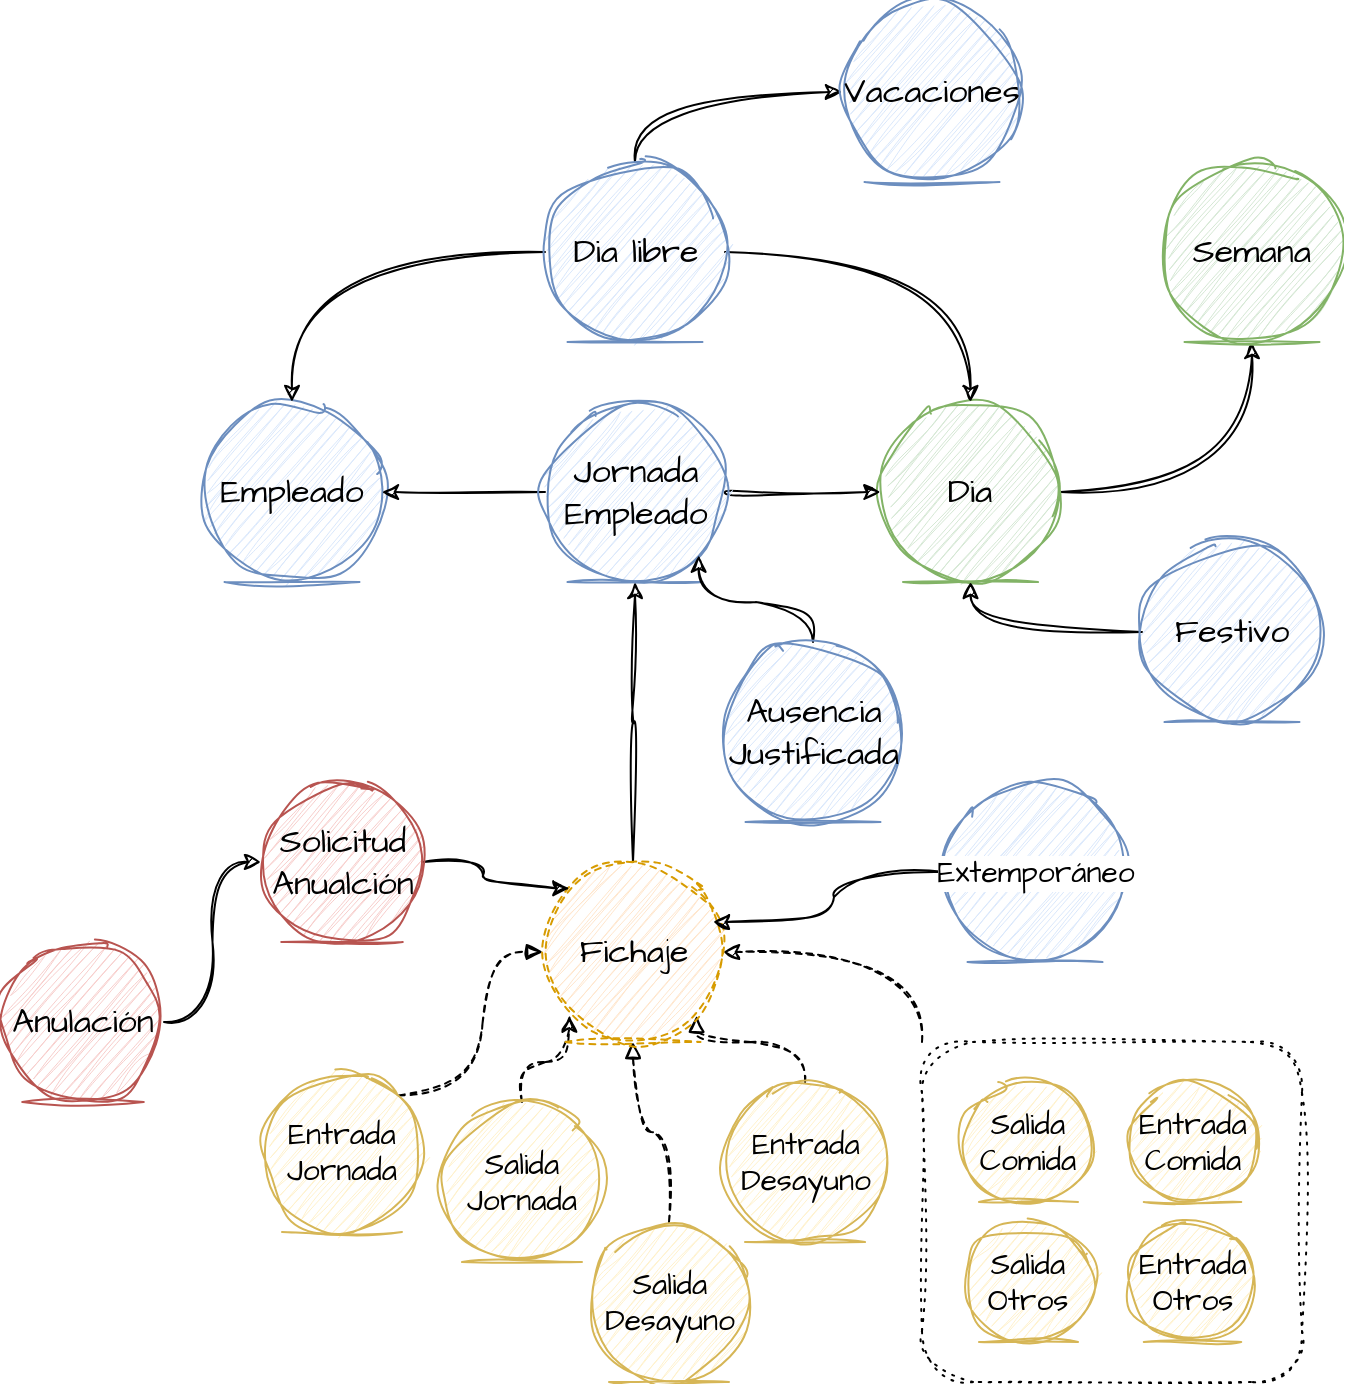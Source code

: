 <mxfile version="21.6.8" type="device" pages="3">
  <diagram name="Página-1" id="42HeADnUIl8FtZrvWOiq">
    <mxGraphModel dx="1109" dy="750" grid="1" gridSize="10" guides="1" tooltips="1" connect="1" arrows="1" fold="1" page="1" pageScale="1" pageWidth="827" pageHeight="1169" math="0" shadow="0">
      <root>
        <mxCell id="0" />
        <mxCell id="1" parent="0" />
        <mxCell id="sVE60yhzcHbqc0wqwfBx-31" style="edgeStyle=orthogonalEdgeStyle;sketch=1;hachureGap=4;jiggle=2;curveFitting=1;orthogonalLoop=1;jettySize=auto;html=1;exitX=0;exitY=0;exitDx=0;exitDy=0;entryX=1;entryY=0.5;entryDx=0;entryDy=0;fontFamily=Architects Daughter;fontSource=https%3A%2F%2Ffonts.googleapis.com%2Fcss%3Ffamily%3DArchitects%2BDaughter;fontSize=16;curved=1;dashed=1;" parent="1" source="sVE60yhzcHbqc0wqwfBx-29" target="sVE60yhzcHbqc0wqwfBx-9" edge="1">
          <mxGeometry relative="1" as="geometry" />
        </mxCell>
        <mxCell id="sVE60yhzcHbqc0wqwfBx-29" value="" style="rounded=1;whiteSpace=wrap;html=1;sketch=1;hachureGap=4;jiggle=2;curveFitting=1;fontFamily=Architects Daughter;fontSource=https%3A%2F%2Ffonts.googleapis.com%2Fcss%3Ffamily%3DArchitects%2BDaughter;fontSize=20;dashed=1;dashPattern=1 4;fillColor=none;" parent="1" vertex="1">
          <mxGeometry x="580" y="530" width="190" height="170" as="geometry" />
        </mxCell>
        <mxCell id="A0rBNLv2OfNDWP9ZxvDe-2" style="edgeStyle=orthogonalEdgeStyle;sketch=1;hachureGap=4;jiggle=2;curveFitting=1;orthogonalLoop=1;jettySize=auto;html=1;exitX=1;exitY=0.5;exitDx=0;exitDy=0;entryX=0.5;entryY=1;entryDx=0;entryDy=0;fontFamily=Architects Daughter;fontSource=https%3A%2F%2Ffonts.googleapis.com%2Fcss%3Ffamily%3DArchitects%2BDaughter;fontSize=16;curved=1;" parent="1" source="sVE60yhzcHbqc0wqwfBx-1" target="A0rBNLv2OfNDWP9ZxvDe-1" edge="1">
          <mxGeometry relative="1" as="geometry" />
        </mxCell>
        <mxCell id="sVE60yhzcHbqc0wqwfBx-1" value="Dia" style="ellipse;shape=umlEntity;whiteSpace=wrap;html=1;sketch=1;hachureGap=4;jiggle=2;curveFitting=1;fontFamily=Architects Daughter;fontSource=https%3A%2F%2Ffonts.googleapis.com%2Fcss%3Ffamily%3DArchitects%2BDaughter;fontSize=17;fillColor=#d5e8d4;strokeColor=#82b366;" parent="1" vertex="1">
          <mxGeometry x="559.25" y="210" width="90" height="90" as="geometry" />
        </mxCell>
        <mxCell id="sVE60yhzcHbqc0wqwfBx-13" style="edgeStyle=orthogonalEdgeStyle;sketch=1;hachureGap=4;jiggle=2;curveFitting=1;orthogonalLoop=1;jettySize=auto;html=1;exitX=1;exitY=0;exitDx=0;exitDy=0;entryX=0;entryY=0.5;entryDx=0;entryDy=0;fontFamily=Architects Daughter;fontSource=https%3A%2F%2Ffonts.googleapis.com%2Fcss%3Ffamily%3DArchitects%2BDaughter;fontSize=16;endArrow=block;endFill=0;dashed=1;curved=1;" parent="1" source="sVE60yhzcHbqc0wqwfBx-3" target="sVE60yhzcHbqc0wqwfBx-9" edge="1">
          <mxGeometry relative="1" as="geometry" />
        </mxCell>
        <mxCell id="sVE60yhzcHbqc0wqwfBx-3" value="Entrada&lt;br&gt;Jornada" style="ellipse;shape=umlEntity;whiteSpace=wrap;html=1;sketch=1;hachureGap=4;jiggle=2;curveFitting=1;fontFamily=Architects Daughter;fontSource=https%3A%2F%2Ffonts.googleapis.com%2Fcss%3Ffamily%3DArchitects%2BDaughter;fontSize=15;fillColor=#fff2cc;strokeColor=#d6b656;" parent="1" vertex="1">
          <mxGeometry x="250" y="545" width="80" height="80" as="geometry" />
        </mxCell>
        <mxCell id="uViFF1jE_D42I7rX4Cla-7" style="edgeStyle=orthogonalEdgeStyle;sketch=1;hachureGap=4;jiggle=2;curveFitting=1;orthogonalLoop=1;jettySize=auto;html=1;exitX=0.5;exitY=0;exitDx=0;exitDy=0;entryX=0;entryY=1;entryDx=0;entryDy=0;fontFamily=Architects Daughter;fontSource=https%3A%2F%2Ffonts.googleapis.com%2Fcss%3Ffamily%3DArchitects%2BDaughter;fontSize=16;curved=1;dashed=1;" parent="1" source="sVE60yhzcHbqc0wqwfBx-4" target="sVE60yhzcHbqc0wqwfBx-9" edge="1">
          <mxGeometry relative="1" as="geometry" />
        </mxCell>
        <mxCell id="sVE60yhzcHbqc0wqwfBx-4" value="Salida&lt;br&gt;Jornada" style="ellipse;shape=umlEntity;whiteSpace=wrap;html=1;sketch=1;hachureGap=4;jiggle=2;curveFitting=1;fontFamily=Architects Daughter;fontSource=https%3A%2F%2Ffonts.googleapis.com%2Fcss%3Ffamily%3DArchitects%2BDaughter;fontSize=15;fillColor=#fff2cc;strokeColor=#d6b656;" parent="1" vertex="1">
          <mxGeometry x="340" y="560" width="80" height="80" as="geometry" />
        </mxCell>
        <mxCell id="sVE60yhzcHbqc0wqwfBx-15" style="edgeStyle=orthogonalEdgeStyle;sketch=1;hachureGap=4;jiggle=2;curveFitting=1;orthogonalLoop=1;jettySize=auto;html=1;exitX=0.5;exitY=0;exitDx=0;exitDy=0;entryX=0.5;entryY=1;entryDx=0;entryDy=0;fontFamily=Architects Daughter;fontSource=https%3A%2F%2Ffonts.googleapis.com%2Fcss%3Ffamily%3DArchitects%2BDaughter;fontSize=16;curved=1;endArrow=block;endFill=0;dashed=1;" parent="1" source="sVE60yhzcHbqc0wqwfBx-5" target="sVE60yhzcHbqc0wqwfBx-9" edge="1">
          <mxGeometry relative="1" as="geometry" />
        </mxCell>
        <mxCell id="sVE60yhzcHbqc0wqwfBx-5" value="Salida&lt;br style=&quot;font-size: 15px;&quot;&gt;Desayuno" style="ellipse;shape=umlEntity;whiteSpace=wrap;html=1;sketch=1;hachureGap=4;jiggle=2;curveFitting=1;fontFamily=Architects Daughter;fontSource=https%3A%2F%2Ffonts.googleapis.com%2Fcss%3Ffamily%3DArchitects%2BDaughter;fontSize=15;fillColor=#fff2cc;strokeColor=#d6b656;" parent="1" vertex="1">
          <mxGeometry x="413.5" y="620" width="80" height="80" as="geometry" />
        </mxCell>
        <mxCell id="sVE60yhzcHbqc0wqwfBx-16" style="edgeStyle=orthogonalEdgeStyle;sketch=1;hachureGap=4;jiggle=2;curveFitting=1;orthogonalLoop=1;jettySize=auto;html=1;exitX=0.5;exitY=0;exitDx=0;exitDy=0;entryX=1;entryY=1;entryDx=0;entryDy=0;fontFamily=Architects Daughter;fontSource=https%3A%2F%2Ffonts.googleapis.com%2Fcss%3Ffamily%3DArchitects%2BDaughter;fontSize=16;curved=1;endArrow=block;endFill=0;dashed=1;" parent="1" source="sVE60yhzcHbqc0wqwfBx-6" target="sVE60yhzcHbqc0wqwfBx-9" edge="1">
          <mxGeometry relative="1" as="geometry" />
        </mxCell>
        <mxCell id="sVE60yhzcHbqc0wqwfBx-6" value="Entrada&lt;br style=&quot;font-size: 15px;&quot;&gt;Desayuno" style="ellipse;shape=umlEntity;whiteSpace=wrap;html=1;sketch=1;hachureGap=4;jiggle=2;curveFitting=1;fontFamily=Architects Daughter;fontSource=https%3A%2F%2Ffonts.googleapis.com%2Fcss%3Ffamily%3DArchitects%2BDaughter;fontSize=15;fillColor=#fff2cc;strokeColor=#d6b656;" parent="1" vertex="1">
          <mxGeometry x="481.5" y="550" width="80" height="80" as="geometry" />
        </mxCell>
        <mxCell id="sVE60yhzcHbqc0wqwfBx-17" style="edgeStyle=orthogonalEdgeStyle;sketch=1;hachureGap=4;jiggle=2;curveFitting=1;orthogonalLoop=1;jettySize=auto;html=1;exitX=0.5;exitY=0;exitDx=0;exitDy=0;fontFamily=Architects Daughter;fontSource=https%3A%2F%2Ffonts.googleapis.com%2Fcss%3Ffamily%3DArchitects%2BDaughter;fontSize=16;entryX=0.5;entryY=1;entryDx=0;entryDy=0;curved=1;" parent="1" source="sVE60yhzcHbqc0wqwfBx-9" target="-P9y-Exvd48NO7QJmfUi-1" edge="1">
          <mxGeometry relative="1" as="geometry" />
        </mxCell>
        <mxCell id="sVE60yhzcHbqc0wqwfBx-9" value="Fichaje" style="ellipse;shape=umlEntity;whiteSpace=wrap;html=1;sketch=1;hachureGap=4;jiggle=2;curveFitting=1;fontFamily=Architects Daughter;fontSource=https%3A%2F%2Ffonts.googleapis.com%2Fcss%3Ffamily%3DArchitects%2BDaughter;fontSize=17;fillColor=#ffe6cc;strokeColor=#d79b00;dashed=1;" parent="1" vertex="1">
          <mxGeometry x="390.5" y="440" width="90" height="90" as="geometry" />
        </mxCell>
        <mxCell id="sVE60yhzcHbqc0wqwfBx-24" value="Salida&lt;br style=&quot;font-size: 15px;&quot;&gt;Comida" style="ellipse;shape=umlEntity;whiteSpace=wrap;html=1;sketch=1;hachureGap=4;jiggle=2;curveFitting=1;fontFamily=Architects Daughter;fontSource=https%3A%2F%2Ffonts.googleapis.com%2Fcss%3Ffamily%3DArchitects%2BDaughter;fontSize=15;fillColor=#fff2cc;strokeColor=#d6b656;" parent="1" vertex="1">
          <mxGeometry x="600.25" y="550" width="66" height="60" as="geometry" />
        </mxCell>
        <mxCell id="sVE60yhzcHbqc0wqwfBx-25" value="Entrada&lt;br style=&quot;font-size: 15px;&quot;&gt;Comida" style="ellipse;shape=umlEntity;whiteSpace=wrap;html=1;sketch=1;hachureGap=4;jiggle=2;curveFitting=1;fontFamily=Architects Daughter;fontSource=https%3A%2F%2Ffonts.googleapis.com%2Fcss%3Ffamily%3DArchitects%2BDaughter;fontSize=15;fillColor=#fff2cc;strokeColor=#d6b656;" parent="1" vertex="1">
          <mxGeometry x="682.75" y="550" width="65" height="60" as="geometry" />
        </mxCell>
        <mxCell id="sVE60yhzcHbqc0wqwfBx-26" value="Salida&lt;br style=&quot;font-size: 15px;&quot;&gt;Otros" style="ellipse;shape=umlEntity;whiteSpace=wrap;html=1;sketch=1;hachureGap=4;jiggle=2;curveFitting=1;fontFamily=Architects Daughter;fontSource=https%3A%2F%2Ffonts.googleapis.com%2Fcss%3Ffamily%3DArchitects%2BDaughter;fontSize=15;fillColor=#fff2cc;strokeColor=#d6b656;" parent="1" vertex="1">
          <mxGeometry x="600.25" y="620" width="66" height="60" as="geometry" />
        </mxCell>
        <mxCell id="sVE60yhzcHbqc0wqwfBx-27" value="Entrada&lt;br style=&quot;font-size: 15px;&quot;&gt;Otros" style="ellipse;shape=umlEntity;whiteSpace=wrap;html=1;sketch=1;hachureGap=4;jiggle=2;curveFitting=1;fontFamily=Architects Daughter;fontSource=https%3A%2F%2Ffonts.googleapis.com%2Fcss%3Ffamily%3DArchitects%2BDaughter;fontSize=15;fillColor=#fff2cc;strokeColor=#d6b656;" parent="1" vertex="1">
          <mxGeometry x="682.75" y="620" width="65" height="60" as="geometry" />
        </mxCell>
        <mxCell id="CiCAS7E6MoOUHTjZuo46-2" style="edgeStyle=orthogonalEdgeStyle;sketch=1;hachureGap=4;jiggle=2;curveFitting=1;orthogonalLoop=1;jettySize=auto;html=1;exitX=1;exitY=0.5;exitDx=0;exitDy=0;entryX=0;entryY=0;entryDx=0;entryDy=0;fontFamily=Architects Daughter;fontSource=https%3A%2F%2Ffonts.googleapis.com%2Fcss%3Ffamily%3DArchitects%2BDaughter;fontSize=16;curved=1;" parent="1" source="CiCAS7E6MoOUHTjZuo46-1" target="sVE60yhzcHbqc0wqwfBx-9" edge="1">
          <mxGeometry relative="1" as="geometry" />
        </mxCell>
        <mxCell id="CiCAS7E6MoOUHTjZuo46-1" value="Solicitud&lt;br&gt;Anualción" style="ellipse;shape=umlEntity;whiteSpace=wrap;html=1;sketch=1;hachureGap=4;jiggle=2;curveFitting=1;fontFamily=Architects Daughter;fontSource=https%3A%2F%2Ffonts.googleapis.com%2Fcss%3Ffamily%3DArchitects%2BDaughter;fontSize=17;fillColor=#f8cecc;strokeColor=#b85450;" parent="1" vertex="1">
          <mxGeometry x="249.5" y="400" width="81" height="80" as="geometry" />
        </mxCell>
        <mxCell id="CiCAS7E6MoOUHTjZuo46-4" style="edgeStyle=orthogonalEdgeStyle;sketch=1;hachureGap=4;jiggle=2;curveFitting=1;orthogonalLoop=1;jettySize=auto;html=1;exitX=0;exitY=0.5;exitDx=0;exitDy=0;entryX=0.944;entryY=0.333;entryDx=0;entryDy=0;entryPerimeter=0;fontFamily=Architects Daughter;fontSource=https%3A%2F%2Ffonts.googleapis.com%2Fcss%3Ffamily%3DArchitects%2BDaughter;fontSize=16;curved=1;" parent="1" source="CiCAS7E6MoOUHTjZuo46-3" target="sVE60yhzcHbqc0wqwfBx-9" edge="1">
          <mxGeometry relative="1" as="geometry" />
        </mxCell>
        <mxCell id="CiCAS7E6MoOUHTjZuo46-3" value="Extemporáneo" style="ellipse;shape=umlEntity;whiteSpace=wrap;html=1;sketch=1;hachureGap=4;jiggle=2;curveFitting=1;fontFamily=Architects Daughter;fontSource=https%3A%2F%2Ffonts.googleapis.com%2Fcss%3Ffamily%3DArchitects%2BDaughter;fontSize=15;fillColor=#dae8fc;strokeColor=#6c8ebf;labelBackgroundColor=default;" parent="1" vertex="1">
          <mxGeometry x="591.5" y="400" width="90" height="90" as="geometry" />
        </mxCell>
        <mxCell id="CiCAS7E6MoOUHTjZuo46-6" value="Empleado" style="ellipse;shape=umlEntity;whiteSpace=wrap;html=1;sketch=1;hachureGap=4;jiggle=2;curveFitting=1;fontFamily=Architects Daughter;fontSource=https%3A%2F%2Ffonts.googleapis.com%2Fcss%3Ffamily%3DArchitects%2BDaughter;fontSize=17;fillColor=#dae8fc;strokeColor=#6c8ebf;" parent="1" vertex="1">
          <mxGeometry x="220" y="210" width="90" height="90" as="geometry" />
        </mxCell>
        <mxCell id="-P9y-Exvd48NO7QJmfUi-4" style="edgeStyle=orthogonalEdgeStyle;sketch=1;hachureGap=4;jiggle=2;curveFitting=1;orthogonalLoop=1;jettySize=auto;html=1;exitX=1;exitY=0.5;exitDx=0;exitDy=0;entryX=0;entryY=0.5;entryDx=0;entryDy=0;fontFamily=Architects Daughter;fontSource=https%3A%2F%2Ffonts.googleapis.com%2Fcss%3Ffamily%3DArchitects%2BDaughter;fontSize=16;curved=1;" parent="1" source="-P9y-Exvd48NO7QJmfUi-1" target="sVE60yhzcHbqc0wqwfBx-1" edge="1">
          <mxGeometry relative="1" as="geometry" />
        </mxCell>
        <mxCell id="9KEaJ7ou7Ks6CkKY2e-W-1" style="edgeStyle=orthogonalEdgeStyle;rounded=0;sketch=1;hachureGap=4;jiggle=2;curveFitting=1;orthogonalLoop=1;jettySize=auto;html=1;exitX=0;exitY=0.5;exitDx=0;exitDy=0;fontFamily=Architects Daughter;fontSource=https%3A%2F%2Ffonts.googleapis.com%2Fcss%3Ffamily%3DArchitects%2BDaughter;fontSize=16;" parent="1" source="-P9y-Exvd48NO7QJmfUi-1" target="CiCAS7E6MoOUHTjZuo46-6" edge="1">
          <mxGeometry relative="1" as="geometry" />
        </mxCell>
        <mxCell id="-P9y-Exvd48NO7QJmfUi-1" value="Jornada&lt;br&gt;Empleado" style="ellipse;shape=umlEntity;whiteSpace=wrap;html=1;sketch=1;hachureGap=4;jiggle=2;curveFitting=1;fontFamily=Architects Daughter;fontSource=https%3A%2F%2Ffonts.googleapis.com%2Fcss%3Ffamily%3DArchitects%2BDaughter;fontSize=17;fillColor=#dae8fc;strokeColor=#6c8ebf;" parent="1" vertex="1">
          <mxGeometry x="391.5" y="210" width="90" height="90" as="geometry" />
        </mxCell>
        <mxCell id="uViFF1jE_D42I7rX4Cla-3" style="edgeStyle=orthogonalEdgeStyle;sketch=1;hachureGap=4;jiggle=2;curveFitting=1;orthogonalLoop=1;jettySize=auto;html=1;exitX=0;exitY=0.5;exitDx=0;exitDy=0;entryX=0.5;entryY=0;entryDx=0;entryDy=0;fontFamily=Architects Daughter;fontSource=https%3A%2F%2Ffonts.googleapis.com%2Fcss%3Ffamily%3DArchitects%2BDaughter;fontSize=16;curved=1;" parent="1" source="uViFF1jE_D42I7rX4Cla-2" target="CiCAS7E6MoOUHTjZuo46-6" edge="1">
          <mxGeometry relative="1" as="geometry" />
        </mxCell>
        <mxCell id="uViFF1jE_D42I7rX4Cla-4" style="edgeStyle=orthogonalEdgeStyle;sketch=1;hachureGap=4;jiggle=2;curveFitting=1;orthogonalLoop=1;jettySize=auto;html=1;exitX=1;exitY=0.5;exitDx=0;exitDy=0;entryX=0.5;entryY=0;entryDx=0;entryDy=0;fontFamily=Architects Daughter;fontSource=https%3A%2F%2Ffonts.googleapis.com%2Fcss%3Ffamily%3DArchitects%2BDaughter;fontSize=16;curved=1;" parent="1" source="uViFF1jE_D42I7rX4Cla-2" target="sVE60yhzcHbqc0wqwfBx-1" edge="1">
          <mxGeometry relative="1" as="geometry" />
        </mxCell>
        <mxCell id="klDoOdj-3ys1vgV8uSET-7" style="edgeStyle=orthogonalEdgeStyle;sketch=1;hachureGap=4;jiggle=2;curveFitting=1;orthogonalLoop=1;jettySize=auto;html=1;exitX=0.5;exitY=0;exitDx=0;exitDy=0;entryX=0;entryY=0.5;entryDx=0;entryDy=0;fontFamily=Architects Daughter;fontSource=https%3A%2F%2Ffonts.googleapis.com%2Fcss%3Ffamily%3DArchitects%2BDaughter;fontSize=16;curved=1;" parent="1" source="uViFF1jE_D42I7rX4Cla-2" target="klDoOdj-3ys1vgV8uSET-4" edge="1">
          <mxGeometry relative="1" as="geometry" />
        </mxCell>
        <mxCell id="uViFF1jE_D42I7rX4Cla-2" value="Dia libre" style="ellipse;shape=umlEntity;whiteSpace=wrap;html=1;sketch=1;hachureGap=4;jiggle=2;curveFitting=1;fontFamily=Architects Daughter;fontSource=https%3A%2F%2Ffonts.googleapis.com%2Fcss%3Ffamily%3DArchitects%2BDaughter;fontSize=17;fillColor=#dae8fc;strokeColor=#6c8ebf;" parent="1" vertex="1">
          <mxGeometry x="391.5" y="90" width="90" height="90" as="geometry" />
        </mxCell>
        <mxCell id="uViFF1jE_D42I7rX4Cla-6" style="edgeStyle=orthogonalEdgeStyle;sketch=1;hachureGap=4;jiggle=2;curveFitting=1;orthogonalLoop=1;jettySize=auto;html=1;exitX=1;exitY=0.5;exitDx=0;exitDy=0;entryX=0;entryY=0.5;entryDx=0;entryDy=0;fontFamily=Architects Daughter;fontSource=https%3A%2F%2Ffonts.googleapis.com%2Fcss%3Ffamily%3DArchitects%2BDaughter;fontSize=16;curved=1;" parent="1" source="uViFF1jE_D42I7rX4Cla-5" target="CiCAS7E6MoOUHTjZuo46-1" edge="1">
          <mxGeometry relative="1" as="geometry" />
        </mxCell>
        <mxCell id="uViFF1jE_D42I7rX4Cla-5" value="Anulación" style="ellipse;shape=umlEntity;whiteSpace=wrap;html=1;sketch=1;hachureGap=4;jiggle=2;curveFitting=1;fontFamily=Architects Daughter;fontSource=https%3A%2F%2Ffonts.googleapis.com%2Fcss%3Ffamily%3DArchitects%2BDaughter;fontSize=17;fillColor=#f8cecc;strokeColor=#b85450;" parent="1" vertex="1">
          <mxGeometry x="120" y="480" width="81" height="80" as="geometry" />
        </mxCell>
        <mxCell id="klDoOdj-3ys1vgV8uSET-4" value="Vacaciones" style="ellipse;shape=umlEntity;whiteSpace=wrap;html=1;sketch=1;hachureGap=4;jiggle=2;curveFitting=1;fontFamily=Architects Daughter;fontSource=https%3A%2F%2Ffonts.googleapis.com%2Fcss%3Ffamily%3DArchitects%2BDaughter;fontSize=17;fillColor=#dae8fc;strokeColor=#6c8ebf;" parent="1" vertex="1">
          <mxGeometry x="540" y="10" width="90" height="90" as="geometry" />
        </mxCell>
        <mxCell id="A0rBNLv2OfNDWP9ZxvDe-1" value="Semana" style="ellipse;shape=umlEntity;whiteSpace=wrap;html=1;sketch=1;hachureGap=4;jiggle=2;curveFitting=1;fontFamily=Architects Daughter;fontSource=https%3A%2F%2Ffonts.googleapis.com%2Fcss%3Ffamily%3DArchitects%2BDaughter;fontSize=17;fillColor=#d5e8d4;strokeColor=#82b366;" parent="1" vertex="1">
          <mxGeometry x="700" y="90" width="90" height="90" as="geometry" />
        </mxCell>
        <mxCell id="1-bpLiKmp7cpGXlxqpzO-4" style="edgeStyle=orthogonalEdgeStyle;sketch=1;hachureGap=4;jiggle=2;curveFitting=1;orthogonalLoop=1;jettySize=auto;html=1;exitX=0.5;exitY=0;exitDx=0;exitDy=0;entryX=1;entryY=1;entryDx=0;entryDy=0;fontFamily=Architects Daughter;fontSource=https%3A%2F%2Ffonts.googleapis.com%2Fcss%3Ffamily%3DArchitects%2BDaughter;fontSize=16;curved=1;" parent="1" source="1-bpLiKmp7cpGXlxqpzO-1" target="-P9y-Exvd48NO7QJmfUi-1" edge="1">
          <mxGeometry relative="1" as="geometry" />
        </mxCell>
        <mxCell id="1-bpLiKmp7cpGXlxqpzO-1" value="Ausencia&lt;br&gt;Justificada" style="ellipse;shape=umlEntity;whiteSpace=wrap;html=1;sketch=1;hachureGap=4;jiggle=2;curveFitting=1;fontFamily=Architects Daughter;fontSource=https%3A%2F%2Ffonts.googleapis.com%2Fcss%3Ffamily%3DArchitects%2BDaughter;fontSize=17;fillColor=#dae8fc;strokeColor=#6c8ebf;" parent="1" vertex="1">
          <mxGeometry x="480.5" y="330" width="90" height="90" as="geometry" />
        </mxCell>
        <mxCell id="vOHUF0AnTz5Pqv7x2HtX-2" style="edgeStyle=orthogonalEdgeStyle;sketch=1;hachureGap=4;jiggle=2;curveFitting=1;orthogonalLoop=1;jettySize=auto;html=1;exitX=0;exitY=0.5;exitDx=0;exitDy=0;entryX=0.5;entryY=1;entryDx=0;entryDy=0;fontFamily=Architects Daughter;fontSource=https%3A%2F%2Ffonts.googleapis.com%2Fcss%3Ffamily%3DArchitects%2BDaughter;fontSize=16;curved=1;" edge="1" parent="1" source="vOHUF0AnTz5Pqv7x2HtX-1" target="sVE60yhzcHbqc0wqwfBx-1">
          <mxGeometry relative="1" as="geometry" />
        </mxCell>
        <mxCell id="vOHUF0AnTz5Pqv7x2HtX-1" value="Festivo" style="ellipse;shape=umlEntity;whiteSpace=wrap;html=1;sketch=1;hachureGap=4;jiggle=2;curveFitting=1;fontFamily=Architects Daughter;fontSource=https%3A%2F%2Ffonts.googleapis.com%2Fcss%3Ffamily%3DArchitects%2BDaughter;fontSize=17;fillColor=#dae8fc;strokeColor=#6c8ebf;" vertex="1" parent="1">
          <mxGeometry x="690" y="280" width="90" height="90" as="geometry" />
        </mxCell>
      </root>
    </mxGraphModel>
  </diagram>
  <diagram name="Copia de Página-2" id="sUDqjE7OvZthr_FqjHuX">
    <mxGraphModel dx="1109" dy="750" grid="1" gridSize="10" guides="1" tooltips="1" connect="1" arrows="1" fold="1" page="1" pageScale="1" pageWidth="827" pageHeight="1169" math="0" shadow="0">
      <root>
        <mxCell id="GKWoJtcYKxlMZP49cVAM-0" />
        <mxCell id="GKWoJtcYKxlMZP49cVAM-1" parent="GKWoJtcYKxlMZP49cVAM-0" />
        <mxCell id="GKWoJtcYKxlMZP49cVAM-2" style="edgeStyle=orthogonalEdgeStyle;sketch=1;hachureGap=4;jiggle=2;curveFitting=1;orthogonalLoop=1;jettySize=auto;html=1;exitX=1;exitY=0.5;exitDx=0;exitDy=0;entryX=0;entryY=0;entryDx=0;entryDy=0;fontFamily=Architects Daughter;fontSource=https%3A%2F%2Ffonts.googleapis.com%2Fcss%3Ffamily%3DArchitects%2BDaughter;fontSize=16;curved=1;" parent="GKWoJtcYKxlMZP49cVAM-1" source="GKWoJtcYKxlMZP49cVAM-4" target="GKWoJtcYKxlMZP49cVAM-20" edge="1">
          <mxGeometry relative="1" as="geometry" />
        </mxCell>
        <mxCell id="GKWoJtcYKxlMZP49cVAM-3" value="Entrada&lt;br style=&quot;font-size: 13px;&quot;&gt;Jornada" style="edgeLabel;html=1;align=center;verticalAlign=middle;resizable=0;points=[];fontSize=13;fontFamily=Architects Daughter;" parent="GKWoJtcYKxlMZP49cVAM-2" vertex="1" connectable="0">
          <mxGeometry x="-0.139" y="5" relative="1" as="geometry">
            <mxPoint y="14" as="offset" />
          </mxGeometry>
        </mxCell>
        <mxCell id="GKWoJtcYKxlMZP49cVAM-4" value="Esperando&lt;br style=&quot;font-size: 15px;&quot;&gt;Entrada&lt;br&gt;Jornada" style="ellipse;whiteSpace=wrap;html=1;aspect=fixed;sketch=1;hachureGap=4;jiggle=2;curveFitting=1;fontFamily=Architects Daughter;fontSource=https%3A%2F%2Ffonts.googleapis.com%2Fcss%3Ffamily%3DArchitects%2BDaughter;fontSize=15;fillColor=#dae8fc;strokeColor=#6c8ebf;" parent="GKWoJtcYKxlMZP49cVAM-1" vertex="1">
          <mxGeometry x="90" y="260" width="90" height="90" as="geometry" />
        </mxCell>
        <mxCell id="GKWoJtcYKxlMZP49cVAM-5" value="" style="shape=flexArrow;endArrow=classic;html=1;rounded=0;sketch=1;hachureGap=4;jiggle=2;curveFitting=1;fontFamily=Architects Daughter;fontSource=https%3A%2F%2Ffonts.googleapis.com%2Fcss%3Ffamily%3DArchitects%2BDaughter;fontSize=16;" parent="GKWoJtcYKxlMZP49cVAM-1" edge="1">
          <mxGeometry width="50" height="50" relative="1" as="geometry">
            <mxPoint x="40" y="304.5" as="sourcePoint" />
            <mxPoint x="90" y="304.5" as="targetPoint" />
          </mxGeometry>
        </mxCell>
        <mxCell id="J7rMvyWfjZ9a0GExXTbm-2" style="edgeStyle=orthogonalEdgeStyle;rounded=0;sketch=1;hachureGap=4;jiggle=2;curveFitting=1;orthogonalLoop=1;jettySize=auto;html=1;exitX=1;exitY=0.5;exitDx=0;exitDy=0;fontFamily=Architects Daughter;fontSource=https%3A%2F%2Ffonts.googleapis.com%2Fcss%3Ffamily%3DArchitects%2BDaughter;fontSize=16;" parent="GKWoJtcYKxlMZP49cVAM-1" source="GKWoJtcYKxlMZP49cVAM-8" target="J7rMvyWfjZ9a0GExXTbm-0" edge="1">
          <mxGeometry relative="1" as="geometry" />
        </mxCell>
        <mxCell id="J7rMvyWfjZ9a0GExXTbm-3" value="Entrada&lt;br style=&quot;font-size: 15px;&quot;&gt;Desayuno" style="edgeLabel;html=1;align=center;verticalAlign=middle;resizable=0;points=[];fontSize=15;fontFamily=Architects Daughter;" parent="J7rMvyWfjZ9a0GExXTbm-2" vertex="1" connectable="0">
          <mxGeometry x="-0.11" y="-3" relative="1" as="geometry">
            <mxPoint as="offset" />
          </mxGeometry>
        </mxCell>
        <mxCell id="GKWoJtcYKxlMZP49cVAM-8" value="Esperando&lt;br&gt;Entrada&lt;br&gt;Desayuno" style="ellipse;whiteSpace=wrap;html=1;aspect=fixed;sketch=1;hachureGap=4;jiggle=2;curveFitting=1;fontFamily=Architects Daughter;fontSource=https%3A%2F%2Ffonts.googleapis.com%2Fcss%3Ffamily%3DArchitects%2BDaughter;fontSize=15;fillColor=#dae8fc;strokeColor=#6c8ebf;" parent="GKWoJtcYKxlMZP49cVAM-1" vertex="1">
          <mxGeometry x="324" y="140" width="90" height="90" as="geometry" />
        </mxCell>
        <mxCell id="GKWoJtcYKxlMZP49cVAM-12" style="edgeStyle=orthogonalEdgeStyle;rounded=0;sketch=1;hachureGap=4;jiggle=2;curveFitting=1;orthogonalLoop=1;jettySize=auto;html=1;exitX=1;exitY=0.5;exitDx=0;exitDy=0;entryX=0;entryY=0.5;entryDx=0;entryDy=0;fontFamily=Architects Daughter;fontSource=https%3A%2F%2Ffonts.googleapis.com%2Fcss%3Ffamily%3DArchitects%2BDaughter;fontSize=16;" parent="GKWoJtcYKxlMZP49cVAM-1" source="GKWoJtcYKxlMZP49cVAM-20" edge="1">
          <mxGeometry relative="1" as="geometry">
            <mxPoint x="550" y="395" as="targetPoint" />
          </mxGeometry>
        </mxCell>
        <mxCell id="J7rMvyWfjZ9a0GExXTbm-19" value="Salida&lt;br style=&quot;font-size: 15px;&quot;&gt;Jornada" style="edgeLabel;html=1;align=center;verticalAlign=middle;resizable=0;points=[];fontSize=15;fontFamily=Architects Daughter;" parent="GKWoJtcYKxlMZP49cVAM-12" vertex="1" connectable="0">
          <mxGeometry x="-0.443" y="-1" relative="1" as="geometry">
            <mxPoint x="38" y="-1" as="offset" />
          </mxGeometry>
        </mxCell>
        <mxCell id="GKWoJtcYKxlMZP49cVAM-14" style="edgeStyle=orthogonalEdgeStyle;rounded=0;sketch=1;hachureGap=4;jiggle=2;curveFitting=1;orthogonalLoop=1;jettySize=auto;html=1;exitX=0.5;exitY=0;exitDx=0;exitDy=0;entryX=0.5;entryY=1;entryDx=0;entryDy=0;fontFamily=Architects Daughter;fontSource=https%3A%2F%2Ffonts.googleapis.com%2Fcss%3Ffamily%3DArchitects%2BDaughter;fontSize=16;" parent="GKWoJtcYKxlMZP49cVAM-1" source="GKWoJtcYKxlMZP49cVAM-20" target="GKWoJtcYKxlMZP49cVAM-8" edge="1">
          <mxGeometry relative="1" as="geometry" />
        </mxCell>
        <mxCell id="GKWoJtcYKxlMZP49cVAM-15" value="Salida&lt;br style=&quot;font-size: 13px;&quot;&gt;Desayuno" style="edgeLabel;html=1;align=center;verticalAlign=middle;resizable=0;points=[];fontSize=13;fontFamily=Architects Daughter;" parent="GKWoJtcYKxlMZP49cVAM-14" vertex="1" connectable="0">
          <mxGeometry x="0.15" y="-3" relative="1" as="geometry">
            <mxPoint as="offset" />
          </mxGeometry>
        </mxCell>
        <mxCell id="J7rMvyWfjZ9a0GExXTbm-17" style="edgeStyle=orthogonalEdgeStyle;sketch=1;hachureGap=4;jiggle=2;curveFitting=1;orthogonalLoop=1;jettySize=auto;html=1;exitX=0.5;exitY=1;exitDx=0;exitDy=0;entryX=0.5;entryY=1;entryDx=0;entryDy=0;fontFamily=Architects Daughter;fontSource=https%3A%2F%2Ffonts.googleapis.com%2Fcss%3Ffamily%3DArchitects%2BDaughter;fontSize=16;curved=1;" parent="GKWoJtcYKxlMZP49cVAM-1" source="GKWoJtcYKxlMZP49cVAM-20" target="J7rMvyWfjZ9a0GExXTbm-7" edge="1">
          <mxGeometry relative="1" as="geometry">
            <Array as="points">
              <mxPoint x="369" y="690" />
              <mxPoint x="835" y="690" />
            </Array>
          </mxGeometry>
        </mxCell>
        <mxCell id="J7rMvyWfjZ9a0GExXTbm-18" value="Salida&lt;br style=&quot;font-size: 15px;&quot;&gt;Comida" style="edgeLabel;html=1;align=center;verticalAlign=middle;resizable=0;points=[];fontSize=15;fontFamily=Architects Daughter;" parent="J7rMvyWfjZ9a0GExXTbm-17" vertex="1" connectable="0">
          <mxGeometry x="0.227" y="2" relative="1" as="geometry">
            <mxPoint as="offset" />
          </mxGeometry>
        </mxCell>
        <mxCell id="0hitF0rhxLE9BG8CK36h-3" style="edgeStyle=orthogonalEdgeStyle;sketch=1;hachureGap=4;jiggle=2;curveFitting=1;orthogonalLoop=1;jettySize=auto;html=1;exitX=0;exitY=1;exitDx=0;exitDy=0;entryX=1;entryY=0.5;entryDx=0;entryDy=0;fontFamily=Architects Daughter;fontSource=https%3A%2F%2Ffonts.googleapis.com%2Fcss%3Ffamily%3DArchitects%2BDaughter;fontSize=16;curved=1;" parent="GKWoJtcYKxlMZP49cVAM-1" source="GKWoJtcYKxlMZP49cVAM-20" target="0hitF0rhxLE9BG8CK36h-1" edge="1">
          <mxGeometry relative="1" as="geometry" />
        </mxCell>
        <mxCell id="0hitF0rhxLE9BG8CK36h-4" value="Salida&lt;br style=&quot;font-size: 15px;&quot;&gt;Otros" style="edgeLabel;html=1;align=center;verticalAlign=middle;resizable=0;points=[];fontSize=15;fontFamily=Architects Daughter;" parent="0hitF0rhxLE9BG8CK36h-3" vertex="1" connectable="0">
          <mxGeometry x="-0.056" y="1" relative="1" as="geometry">
            <mxPoint as="offset" />
          </mxGeometry>
        </mxCell>
        <mxCell id="GKWoJtcYKxlMZP49cVAM-20" value="Esperando&lt;br&gt;Salida" style="ellipse;whiteSpace=wrap;html=1;aspect=fixed;sketch=1;hachureGap=4;jiggle=2;curveFitting=1;fontFamily=Architects Daughter;fontSource=https%3A%2F%2Ffonts.googleapis.com%2Fcss%3Ffamily%3DArchitects%2BDaughter;fontSize=15;fillColor=#dae8fc;strokeColor=#6c8ebf;" parent="GKWoJtcYKxlMZP49cVAM-1" vertex="1">
          <mxGeometry x="324" y="350" width="90" height="90" as="geometry" />
        </mxCell>
        <mxCell id="J7rMvyWfjZ9a0GExXTbm-5" style="edgeStyle=orthogonalEdgeStyle;rounded=0;sketch=1;hachureGap=4;jiggle=2;curveFitting=1;orthogonalLoop=1;jettySize=auto;html=1;exitX=0.5;exitY=1;exitDx=0;exitDy=0;fontFamily=Architects Daughter;fontSource=https%3A%2F%2Ffonts.googleapis.com%2Fcss%3Ffamily%3DArchitects%2BDaughter;fontSize=16;" parent="GKWoJtcYKxlMZP49cVAM-1" source="J7rMvyWfjZ9a0GExXTbm-0" target="J7rMvyWfjZ9a0GExXTbm-4" edge="1">
          <mxGeometry relative="1" as="geometry" />
        </mxCell>
        <mxCell id="J7rMvyWfjZ9a0GExXTbm-6" value="Salida&lt;br style=&quot;font-size: 15px;&quot;&gt;Jornada" style="edgeLabel;html=1;align=center;verticalAlign=middle;resizable=0;points=[];fontSize=15;fontFamily=Architects Daughter;" parent="J7rMvyWfjZ9a0GExXTbm-5" vertex="1" connectable="0">
          <mxGeometry x="-0.117" y="2" relative="1" as="geometry">
            <mxPoint as="offset" />
          </mxGeometry>
        </mxCell>
        <mxCell id="J7rMvyWfjZ9a0GExXTbm-8" style="edgeStyle=orthogonalEdgeStyle;sketch=1;hachureGap=4;jiggle=2;curveFitting=1;orthogonalLoop=1;jettySize=auto;html=1;exitX=1;exitY=0.5;exitDx=0;exitDy=0;fontFamily=Architects Daughter;fontSource=https%3A%2F%2Ffonts.googleapis.com%2Fcss%3Ffamily%3DArchitects%2BDaughter;fontSize=16;curved=1;" parent="GKWoJtcYKxlMZP49cVAM-1" source="J7rMvyWfjZ9a0GExXTbm-0" target="J7rMvyWfjZ9a0GExXTbm-7" edge="1">
          <mxGeometry relative="1" as="geometry" />
        </mxCell>
        <mxCell id="J7rMvyWfjZ9a0GExXTbm-9" value="Salida&lt;br style=&quot;font-size: 15px;&quot;&gt;Comida" style="edgeLabel;html=1;align=center;verticalAlign=middle;resizable=0;points=[];fontSize=15;fontFamily=Architects Daughter;" parent="J7rMvyWfjZ9a0GExXTbm-8" vertex="1" connectable="0">
          <mxGeometry x="0.168" y="-3" relative="1" as="geometry">
            <mxPoint x="-22" y="5" as="offset" />
          </mxGeometry>
        </mxCell>
        <mxCell id="J7rMvyWfjZ9a0GExXTbm-0" value="Esperando&lt;br&gt;Salida&lt;br&gt;Jornada&lt;br&gt;Comida" style="ellipse;whiteSpace=wrap;html=1;aspect=fixed;sketch=1;hachureGap=4;jiggle=2;curveFitting=1;fontFamily=Architects Daughter;fontSource=https%3A%2F%2Ffonts.googleapis.com%2Fcss%3Ffamily%3DArchitects%2BDaughter;fontSize=15;fillColor=#dae8fc;strokeColor=#6c8ebf;" parent="GKWoJtcYKxlMZP49cVAM-1" vertex="1">
          <mxGeometry x="560" y="140" width="90" height="90" as="geometry" />
        </mxCell>
        <mxCell id="0mgXTBOc3x2lq-ddk5yl-1" style="edgeStyle=orthogonalEdgeStyle;rounded=0;sketch=1;hachureGap=4;jiggle=2;curveFitting=1;orthogonalLoop=1;jettySize=auto;html=1;exitX=1;exitY=0.5;exitDx=0;exitDy=0;entryX=0.5;entryY=0;entryDx=0;entryDy=0;fontFamily=Architects Daughter;fontSource=https%3A%2F%2Ffonts.googleapis.com%2Fcss%3Ffamily%3DArchitects%2BDaughter;fontSize=16;" parent="GKWoJtcYKxlMZP49cVAM-1" source="J7rMvyWfjZ9a0GExXTbm-4" target="0mgXTBOc3x2lq-ddk5yl-0" edge="1">
          <mxGeometry relative="1" as="geometry" />
        </mxCell>
        <mxCell id="0mgXTBOc3x2lq-ddk5yl-2" value="&amp;lt;Any&amp;gt;" style="edgeLabel;html=1;align=center;verticalAlign=middle;resizable=0;points=[];fontSize=15;fontFamily=Architects Daughter;" parent="0mgXTBOc3x2lq-ddk5yl-1" vertex="1" connectable="0">
          <mxGeometry x="-0.185" relative="1" as="geometry">
            <mxPoint as="offset" />
          </mxGeometry>
        </mxCell>
        <mxCell id="J7rMvyWfjZ9a0GExXTbm-4" value="Fin Jornada" style="ellipse;whiteSpace=wrap;html=1;aspect=fixed;sketch=1;hachureGap=4;jiggle=2;curveFitting=1;fontFamily=Architects Daughter;fontSource=https%3A%2F%2Ffonts.googleapis.com%2Fcss%3Ffamily%3DArchitects%2BDaughter;fontSize=15;fillColor=#d5e8d4;strokeColor=#82b366;" parent="GKWoJtcYKxlMZP49cVAM-1" vertex="1">
          <mxGeometry x="560" y="350" width="90" height="90" as="geometry" />
        </mxCell>
        <mxCell id="J7rMvyWfjZ9a0GExXTbm-12" style="edgeStyle=orthogonalEdgeStyle;rounded=0;sketch=1;hachureGap=4;jiggle=2;curveFitting=1;orthogonalLoop=1;jettySize=auto;html=1;exitX=0;exitY=0.5;exitDx=0;exitDy=0;entryX=1;entryY=0.5;entryDx=0;entryDy=0;fontFamily=Architects Daughter;fontSource=https%3A%2F%2Ffonts.googleapis.com%2Fcss%3Ffamily%3DArchitects%2BDaughter;fontSize=16;" parent="GKWoJtcYKxlMZP49cVAM-1" source="J7rMvyWfjZ9a0GExXTbm-7" target="J7rMvyWfjZ9a0GExXTbm-11" edge="1">
          <mxGeometry relative="1" as="geometry" />
        </mxCell>
        <mxCell id="J7rMvyWfjZ9a0GExXTbm-14" value="Entrada&lt;br style=&quot;font-size: 15px;&quot;&gt;Comida" style="edgeLabel;html=1;align=center;verticalAlign=middle;resizable=0;points=[];fontSize=15;fontFamily=Architects Daughter;" parent="J7rMvyWfjZ9a0GExXTbm-12" vertex="1" connectable="0">
          <mxGeometry x="0.28" y="1" relative="1" as="geometry">
            <mxPoint x="16" y="-1" as="offset" />
          </mxGeometry>
        </mxCell>
        <mxCell id="J7rMvyWfjZ9a0GExXTbm-7" value="Esperando&lt;br&gt;Entrada&lt;br&gt;Comida" style="ellipse;whiteSpace=wrap;html=1;aspect=fixed;sketch=1;hachureGap=4;jiggle=2;curveFitting=1;fontFamily=Architects Daughter;fontSource=https%3A%2F%2Ffonts.googleapis.com%2Fcss%3Ffamily%3DArchitects%2BDaughter;fontSize=15;fillColor=#dae8fc;strokeColor=#6c8ebf;" parent="GKWoJtcYKxlMZP49cVAM-1" vertex="1">
          <mxGeometry x="790" y="540" width="90" height="90" as="geometry" />
        </mxCell>
        <mxCell id="J7rMvyWfjZ9a0GExXTbm-13" style="edgeStyle=orthogonalEdgeStyle;rounded=0;sketch=1;hachureGap=4;jiggle=2;curveFitting=1;orthogonalLoop=1;jettySize=auto;html=1;exitX=0.5;exitY=0;exitDx=0;exitDy=0;entryX=0.5;entryY=1;entryDx=0;entryDy=0;fontFamily=Architects Daughter;fontSource=https%3A%2F%2Ffonts.googleapis.com%2Fcss%3Ffamily%3DArchitects%2BDaughter;fontSize=16;" parent="GKWoJtcYKxlMZP49cVAM-1" source="J7rMvyWfjZ9a0GExXTbm-11" target="J7rMvyWfjZ9a0GExXTbm-4" edge="1">
          <mxGeometry relative="1" as="geometry" />
        </mxCell>
        <mxCell id="J7rMvyWfjZ9a0GExXTbm-15" value="Salida&lt;br style=&quot;font-size: 15px;&quot;&gt;Jornada" style="edgeLabel;html=1;align=center;verticalAlign=middle;resizable=0;points=[];fontSize=15;fontFamily=Architects Daughter;" parent="J7rMvyWfjZ9a0GExXTbm-13" vertex="1" connectable="0">
          <mxGeometry x="0.06" y="-2" relative="1" as="geometry">
            <mxPoint as="offset" />
          </mxGeometry>
        </mxCell>
        <mxCell id="J7rMvyWfjZ9a0GExXTbm-11" value="Esperando&lt;br&gt;Salida&lt;br&gt;Jornada" style="ellipse;whiteSpace=wrap;html=1;aspect=fixed;sketch=1;hachureGap=4;jiggle=2;curveFitting=1;fontFamily=Architects Daughter;fontSource=https%3A%2F%2Ffonts.googleapis.com%2Fcss%3Ffamily%3DArchitects%2BDaughter;fontSize=15;fillColor=#dae8fc;strokeColor=#6c8ebf;" parent="GKWoJtcYKxlMZP49cVAM-1" vertex="1">
          <mxGeometry x="560" y="540" width="90" height="90" as="geometry" />
        </mxCell>
        <mxCell id="0hitF0rhxLE9BG8CK36h-5" style="edgeStyle=orthogonalEdgeStyle;sketch=1;hachureGap=4;jiggle=2;curveFitting=1;orthogonalLoop=1;jettySize=auto;html=1;exitX=0.5;exitY=0;exitDx=0;exitDy=0;entryX=0;entryY=0.5;entryDx=0;entryDy=0;fontFamily=Architects Daughter;fontSource=https%3A%2F%2Ffonts.googleapis.com%2Fcss%3Ffamily%3DArchitects%2BDaughter;fontSize=16;curved=1;" parent="GKWoJtcYKxlMZP49cVAM-1" source="0hitF0rhxLE9BG8CK36h-1" target="GKWoJtcYKxlMZP49cVAM-20" edge="1">
          <mxGeometry relative="1" as="geometry" />
        </mxCell>
        <mxCell id="0hitF0rhxLE9BG8CK36h-6" value="Entrada&lt;br style=&quot;font-size: 15px;&quot;&gt;Otros" style="edgeLabel;html=1;align=center;verticalAlign=middle;resizable=0;points=[];fontSize=15;fontFamily=Architects Daughter;" parent="0hitF0rhxLE9BG8CK36h-5" vertex="1" connectable="0">
          <mxGeometry x="-0.402" y="-10" relative="1" as="geometry">
            <mxPoint as="offset" />
          </mxGeometry>
        </mxCell>
        <mxCell id="0hitF0rhxLE9BG8CK36h-1" value="Esperando&lt;br&gt;Entrada&lt;br&gt;Otros" style="ellipse;whiteSpace=wrap;html=1;aspect=fixed;sketch=1;hachureGap=4;jiggle=2;curveFitting=1;fontFamily=Architects Daughter;fontSource=https%3A%2F%2Ffonts.googleapis.com%2Fcss%3Ffamily%3DArchitects%2BDaughter;fontSize=15;fillColor=#dae8fc;strokeColor=#6c8ebf;" parent="GKWoJtcYKxlMZP49cVAM-1" vertex="1">
          <mxGeometry x="160" y="520" width="90" height="90" as="geometry" />
        </mxCell>
        <mxCell id="0mgXTBOc3x2lq-ddk5yl-0" value="Error" style="ellipse;whiteSpace=wrap;html=1;aspect=fixed;sketch=1;hachureGap=4;jiggle=2;curveFitting=1;fontFamily=Architects Daughter;fontSource=https%3A%2F%2Ffonts.googleapis.com%2Fcss%3Ffamily%3DArchitects%2BDaughter;fontSize=15;fillColor=#dae8fc;strokeColor=#6c8ebf;" parent="GKWoJtcYKxlMZP49cVAM-1" vertex="1">
          <mxGeometry x="710" y="420" width="90" height="90" as="geometry" />
        </mxCell>
      </root>
    </mxGraphModel>
  </diagram>
  <diagram id="gLhytye8c9RU_N2ENCje" name="Página-3">
    <mxGraphModel dx="1109" dy="750" grid="1" gridSize="10" guides="1" tooltips="1" connect="1" arrows="1" fold="1" page="1" pageScale="1" pageWidth="827" pageHeight="1169" math="0" shadow="0">
      <root>
        <mxCell id="0" />
        <mxCell id="1" parent="0" />
        <mxCell id="bunEkaZTKz6IRMjnWrrE-1" value="Java" style="rounded=1;whiteSpace=wrap;html=1;sketch=1;hachureGap=4;jiggle=2;curveFitting=1;fontFamily=Architects Daughter;fontSource=https%3A%2F%2Ffonts.googleapis.com%2Fcss%3Ffamily%3DArchitects%2BDaughter;fontSize=20;fillColor=#f8cecc;strokeColor=#b85450;" parent="1" vertex="1">
          <mxGeometry x="110" y="455" width="160" height="40" as="geometry" />
        </mxCell>
        <mxCell id="bunEkaZTKz6IRMjnWrrE-2" value="PostgreSQL" style="rounded=1;whiteSpace=wrap;html=1;sketch=1;hachureGap=4;jiggle=2;curveFitting=1;fontFamily=Architects Daughter;fontSource=https%3A%2F%2Ffonts.googleapis.com%2Fcss%3Ffamily%3DArchitects%2BDaughter;fontSize=20;fillColor=#e1d5e7;strokeColor=#9673a6;" parent="1" vertex="1">
          <mxGeometry x="110" y="495" width="160" height="70" as="geometry" />
        </mxCell>
        <mxCell id="bunEkaZTKz6IRMjnWrrE-3" style="edgeStyle=orthogonalEdgeStyle;rounded=0;sketch=1;hachureGap=4;jiggle=2;curveFitting=1;orthogonalLoop=1;jettySize=auto;html=1;entryX=0;entryY=0.5;entryDx=0;entryDy=0;fontFamily=Architects Daughter;fontSource=https%3A%2F%2Ffonts.googleapis.com%2Fcss%3Ffamily%3DArchitects%2BDaughter;fontSize=16;" parent="1" source="bunEkaZTKz6IRMjnWrrE-5" target="bunEkaZTKz6IRMjnWrrE-8" edge="1">
          <mxGeometry relative="1" as="geometry" />
        </mxCell>
        <mxCell id="bunEkaZTKz6IRMjnWrrE-4" value="REST" style="edgeLabel;html=1;align=center;verticalAlign=middle;resizable=0;points=[];fontSize=20;fontFamily=Architects Daughter;" parent="bunEkaZTKz6IRMjnWrrE-3" vertex="1" connectable="0">
          <mxGeometry relative="1" as="geometry">
            <mxPoint as="offset" />
          </mxGeometry>
        </mxCell>
        <mxCell id="bunEkaZTKz6IRMjnWrrE-5" value="Spring Boot" style="rounded=1;whiteSpace=wrap;html=1;sketch=1;hachureGap=4;jiggle=2;curveFitting=1;fontFamily=Architects Daughter;fontSource=https%3A%2F%2Ffonts.googleapis.com%2Fcss%3Ffamily%3DArchitects%2BDaughter;fontSize=20;fillColor=#d5e8d4;strokeColor=#82b366;" parent="1" vertex="1">
          <mxGeometry x="110" y="387.5" width="160" height="65" as="geometry" />
        </mxCell>
        <mxCell id="bunEkaZTKz6IRMjnWrrE-6" style="edgeStyle=orthogonalEdgeStyle;rounded=0;sketch=1;hachureGap=4;jiggle=2;curveFitting=1;orthogonalLoop=1;jettySize=auto;html=1;exitX=0.5;exitY=0;exitDx=0;exitDy=0;entryX=0.5;entryY=1;entryDx=0;entryDy=0;fontFamily=Architects Daughter;fontSource=https%3A%2F%2Ffonts.googleapis.com%2Fcss%3Ffamily%3DArchitects%2BDaughter;fontSize=16;" parent="1" source="bunEkaZTKz6IRMjnWrrE-7" target="bunEkaZTKz6IRMjnWrrE-24" edge="1">
          <mxGeometry relative="1" as="geometry" />
        </mxCell>
        <mxCell id="bunEkaZTKz6IRMjnWrrE-7" value="Freemarker" style="rounded=1;whiteSpace=wrap;html=1;sketch=1;hachureGap=4;jiggle=2;curveFitting=1;fontFamily=Architects Daughter;fontSource=https%3A%2F%2Ffonts.googleapis.com%2Fcss%3Ffamily%3DArchitects%2BDaughter;fontSize=20;fillColor=#e1d5e7;strokeColor=#9673a6;" parent="1" vertex="1">
          <mxGeometry x="110" y="337.5" width="160" height="50" as="geometry" />
        </mxCell>
        <mxCell id="bunEkaZTKz6IRMjnWrrE-8" value="Flutter" style="rounded=1;whiteSpace=wrap;html=1;sketch=1;hachureGap=4;jiggle=2;curveFitting=1;fontFamily=Architects Daughter;fontSource=https%3A%2F%2Ffonts.googleapis.com%2Fcss%3Ffamily%3DArchitects%2BDaughter;fontSize=20;fillColor=#dae8fc;strokeColor=#6c8ebf;" parent="1" vertex="1">
          <mxGeometry x="414" y="385" width="100" height="70" as="geometry" />
        </mxCell>
        <mxCell id="bunEkaZTKz6IRMjnWrrE-9" value="Docker&lt;br&gt;Compose" style="rounded=1;whiteSpace=wrap;html=1;sketch=1;hachureGap=4;jiggle=2;curveFitting=1;fontFamily=Architects Daughter;fontSource=https%3A%2F%2Ffonts.googleapis.com%2Fcss%3Ffamily%3DArchitects%2BDaughter;fontSize=20;fillColor=#dae8fc;strokeColor=#6c8ebf;" parent="1" vertex="1">
          <mxGeometry x="110" y="565" width="160" height="70" as="geometry" />
        </mxCell>
        <mxCell id="bunEkaZTKz6IRMjnWrrE-10" value="Node" style="rounded=1;whiteSpace=wrap;html=1;sketch=1;hachureGap=4;jiggle=2;curveFitting=1;fontFamily=Architects Daughter;fontSource=https%3A%2F%2Ffonts.googleapis.com%2Fcss%3Ffamily%3DArchitects%2BDaughter;fontSize=20;fillColor=#d5e8d4;strokeColor=#82b366;" parent="1" vertex="1">
          <mxGeometry x="570" y="455" width="160" height="40" as="geometry" />
        </mxCell>
        <mxCell id="bunEkaZTKz6IRMjnWrrE-11" value="MongoDB" style="rounded=1;whiteSpace=wrap;html=1;sketch=1;hachureGap=4;jiggle=2;curveFitting=1;fontFamily=Architects Daughter;fontSource=https%3A%2F%2Ffonts.googleapis.com%2Fcss%3Ffamily%3DArchitects%2BDaughter;fontSize=20;fillColor=#d5e8d4;strokeColor=#82b366;" parent="1" vertex="1">
          <mxGeometry x="570" y="495" width="160" height="70" as="geometry" />
        </mxCell>
        <mxCell id="bunEkaZTKz6IRMjnWrrE-12" style="edgeStyle=orthogonalEdgeStyle;rounded=0;sketch=1;hachureGap=4;jiggle=2;curveFitting=1;orthogonalLoop=1;jettySize=auto;html=1;entryX=0;entryY=0.5;entryDx=0;entryDy=0;fontFamily=Architects Daughter;fontSource=https%3A%2F%2Ffonts.googleapis.com%2Fcss%3Ffamily%3DArchitects%2BDaughter;fontSize=16;" parent="1" source="bunEkaZTKz6IRMjnWrrE-14" target="bunEkaZTKz6IRMjnWrrE-17" edge="1">
          <mxGeometry relative="1" as="geometry" />
        </mxCell>
        <mxCell id="bunEkaZTKz6IRMjnWrrE-13" value="GraphQL" style="edgeLabel;html=1;align=center;verticalAlign=middle;resizable=0;points=[];fontSize=20;fontFamily=Architects Daughter;" parent="bunEkaZTKz6IRMjnWrrE-12" vertex="1" connectable="0">
          <mxGeometry relative="1" as="geometry">
            <mxPoint as="offset" />
          </mxGeometry>
        </mxCell>
        <mxCell id="bunEkaZTKz6IRMjnWrrE-14" value="NestJS" style="rounded=1;whiteSpace=wrap;html=1;sketch=1;hachureGap=4;jiggle=2;curveFitting=1;fontFamily=Architects Daughter;fontSource=https%3A%2F%2Ffonts.googleapis.com%2Fcss%3Ffamily%3DArchitects%2BDaughter;fontSize=20;fillColor=#f8cecc;strokeColor=#b85450;" parent="1" vertex="1">
          <mxGeometry x="570" y="385" width="160" height="70" as="geometry" />
        </mxCell>
        <mxCell id="bunEkaZTKz6IRMjnWrrE-15" style="edgeStyle=orthogonalEdgeStyle;rounded=0;sketch=1;hachureGap=4;jiggle=2;curveFitting=1;orthogonalLoop=1;jettySize=auto;html=1;exitX=0.5;exitY=0;exitDx=0;exitDy=0;entryX=0.5;entryY=1;entryDx=0;entryDy=0;fontFamily=Architects Daughter;fontSource=https%3A%2F%2Ffonts.googleapis.com%2Fcss%3Ffamily%3DArchitects%2BDaughter;fontSize=16;" parent="1" source="bunEkaZTKz6IRMjnWrrE-16" target="bunEkaZTKz6IRMjnWrrE-21" edge="1">
          <mxGeometry relative="1" as="geometry" />
        </mxCell>
        <mxCell id="bunEkaZTKz6IRMjnWrrE-16" value="NextJS" style="rounded=1;whiteSpace=wrap;html=1;sketch=1;hachureGap=4;jiggle=2;curveFitting=1;fontFamily=Architects Daughter;fontSource=https%3A%2F%2Ffonts.googleapis.com%2Fcss%3Ffamily%3DArchitects%2BDaughter;fontSize=20;fillColor=#dae8fc;strokeColor=#6c8ebf;" parent="1" vertex="1">
          <mxGeometry x="570" y="335" width="160" height="50" as="geometry" />
        </mxCell>
        <mxCell id="bunEkaZTKz6IRMjnWrrE-17" value="Flutter" style="rounded=1;whiteSpace=wrap;html=1;sketch=1;hachureGap=4;jiggle=2;curveFitting=1;fontFamily=Architects Daughter;fontSource=https%3A%2F%2Ffonts.googleapis.com%2Fcss%3Ffamily%3DArchitects%2BDaughter;fontSize=20;fillColor=#dae8fc;strokeColor=#6c8ebf;" parent="1" vertex="1">
          <mxGeometry x="870" y="385" width="100" height="70" as="geometry" />
        </mxCell>
        <mxCell id="bunEkaZTKz6IRMjnWrrE-18" value="Docker&lt;br&gt;Compose" style="rounded=1;whiteSpace=wrap;html=1;sketch=1;hachureGap=4;jiggle=2;curveFitting=1;fontFamily=Architects Daughter;fontSource=https%3A%2F%2Ffonts.googleapis.com%2Fcss%3Ffamily%3DArchitects%2BDaughter;fontSize=20;fillColor=#dae8fc;strokeColor=#6c8ebf;" parent="1" vertex="1">
          <mxGeometry x="570" y="565" width="160" height="70" as="geometry" />
        </mxCell>
        <mxCell id="bunEkaZTKz6IRMjnWrrE-19" value="HTML 5" style="rounded=1;whiteSpace=wrap;html=1;sketch=1;hachureGap=4;jiggle=2;curveFitting=1;fontFamily=Architects Daughter;fontSource=https%3A%2F%2Ffonts.googleapis.com%2Fcss%3Ffamily%3DArchitects%2BDaughter;fontSize=20;fillColor=#ffe6cc;strokeColor=#d79b00;" parent="1" vertex="1">
          <mxGeometry x="570" y="185" width="160" height="30" as="geometry" />
        </mxCell>
        <mxCell id="bunEkaZTKz6IRMjnWrrE-20" value="Bootstrap 5" style="rounded=1;whiteSpace=wrap;html=1;sketch=1;hachureGap=4;jiggle=2;curveFitting=1;fontFamily=Architects Daughter;fontSource=https%3A%2F%2Ffonts.googleapis.com%2Fcss%3Ffamily%3DArchitects%2BDaughter;fontSize=20;fillColor=#dae8fc;strokeColor=#6c8ebf;" parent="1" vertex="1">
          <mxGeometry x="570" y="215" width="160" height="30" as="geometry" />
        </mxCell>
        <mxCell id="bunEkaZTKz6IRMjnWrrE-21" value="ReactJS" style="rounded=1;whiteSpace=wrap;html=1;sketch=1;hachureGap=4;jiggle=2;curveFitting=1;fontFamily=Architects Daughter;fontSource=https%3A%2F%2Ffonts.googleapis.com%2Fcss%3Ffamily%3DArchitects%2BDaughter;fontSize=20;fillColor=#dae8fc;strokeColor=#6c8ebf;" parent="1" vertex="1">
          <mxGeometry x="570" y="245" width="160" height="30" as="geometry" />
        </mxCell>
        <mxCell id="bunEkaZTKz6IRMjnWrrE-22" value="HTML 5" style="rounded=1;whiteSpace=wrap;html=1;sketch=1;hachureGap=4;jiggle=2;curveFitting=1;fontFamily=Architects Daughter;fontSource=https%3A%2F%2Ffonts.googleapis.com%2Fcss%3Ffamily%3DArchitects%2BDaughter;fontSize=20;fillColor=#ffe6cc;strokeColor=#d79b00;" parent="1" vertex="1">
          <mxGeometry x="110" y="187.5" width="160" height="30" as="geometry" />
        </mxCell>
        <mxCell id="bunEkaZTKz6IRMjnWrrE-23" value="Bootstrap 5" style="rounded=1;whiteSpace=wrap;html=1;sketch=1;hachureGap=4;jiggle=2;curveFitting=1;fontFamily=Architects Daughter;fontSource=https%3A%2F%2Ffonts.googleapis.com%2Fcss%3Ffamily%3DArchitects%2BDaughter;fontSize=20;fillColor=#dae8fc;strokeColor=#6c8ebf;" parent="1" vertex="1">
          <mxGeometry x="110" y="217.5" width="160" height="30" as="geometry" />
        </mxCell>
        <mxCell id="bunEkaZTKz6IRMjnWrrE-24" value="JS (Vanilla)" style="rounded=1;whiteSpace=wrap;html=1;sketch=1;hachureGap=4;jiggle=2;curveFitting=1;fontFamily=Architects Daughter;fontSource=https%3A%2F%2Ffonts.googleapis.com%2Fcss%3Ffamily%3DArchitects%2BDaughter;fontSize=20;fillColor=#fff2cc;strokeColor=#d6b656;" parent="1" vertex="1">
          <mxGeometry x="110" y="247.5" width="160" height="30" as="geometry" />
        </mxCell>
        <mxCell id="bunEkaZTKz6IRMjnWrrE-25" value="" style="endArrow=none;dashed=1;html=1;dashPattern=1 1;strokeWidth=2;rounded=0;hachureGap=4;fontFamily=Architects Daughter;fontSource=https%3A%2F%2Ffonts.googleapis.com%2Fcss%3Ffamily%3DArchitects%2BDaughter;fontSize=16;" parent="1" edge="1">
          <mxGeometry width="50" height="50" relative="1" as="geometry">
            <mxPoint x="60" y="287.5" as="sourcePoint" />
            <mxPoint x="60" y="187.5" as="targetPoint" />
          </mxGeometry>
        </mxCell>
        <mxCell id="bunEkaZTKz6IRMjnWrrE-26" value="front-end" style="edgeLabel;html=1;align=center;verticalAlign=middle;resizable=0;points=[];fontSize=15;fontFamily=Architects Daughter;" parent="bunEkaZTKz6IRMjnWrrE-25" vertex="1" connectable="0">
          <mxGeometry relative="1" as="geometry">
            <mxPoint as="offset" />
          </mxGeometry>
        </mxCell>
        <mxCell id="bunEkaZTKz6IRMjnWrrE-27" value="" style="endArrow=none;dashed=1;html=1;dashPattern=1 1;strokeWidth=2;rounded=0;hachureGap=4;fontFamily=Architects Daughter;fontSource=https%3A%2F%2Ffonts.googleapis.com%2Fcss%3Ffamily%3DArchitects%2BDaughter;fontSize=16;" parent="1" edge="1">
          <mxGeometry width="50" height="50" relative="1" as="geometry">
            <mxPoint x="60" y="490" as="sourcePoint" />
            <mxPoint x="60" y="330" as="targetPoint" />
          </mxGeometry>
        </mxCell>
        <mxCell id="bunEkaZTKz6IRMjnWrrE-28" value="back-end" style="edgeLabel;html=1;align=center;verticalAlign=middle;resizable=0;points=[];fontSize=15;fontFamily=Architects Daughter;" parent="bunEkaZTKz6IRMjnWrrE-27" vertex="1" connectable="0">
          <mxGeometry relative="1" as="geometry">
            <mxPoint as="offset" />
          </mxGeometry>
        </mxCell>
        <mxCell id="bunEkaZTKz6IRMjnWrrE-29" value="" style="endArrow=none;dashed=1;html=1;dashPattern=1 1;strokeWidth=2;rounded=0;hachureGap=4;fontFamily=Architects Daughter;fontSource=https%3A%2F%2Ffonts.googleapis.com%2Fcss%3Ffamily%3DArchitects%2BDaughter;fontSize=16;" parent="1" edge="1">
          <mxGeometry width="50" height="50" relative="1" as="geometry">
            <mxPoint x="60" y="560" as="sourcePoint" />
            <mxPoint x="60" y="512.5" as="targetPoint" />
          </mxGeometry>
        </mxCell>
        <mxCell id="bunEkaZTKz6IRMjnWrrE-30" value="Database" style="edgeLabel;html=1;align=center;verticalAlign=middle;resizable=0;points=[];fontSize=15;fontFamily=Architects Daughter;" parent="bunEkaZTKz6IRMjnWrrE-29" vertex="1" connectable="0">
          <mxGeometry relative="1" as="geometry">
            <mxPoint as="offset" />
          </mxGeometry>
        </mxCell>
        <mxCell id="bunEkaZTKz6IRMjnWrrE-31" value="" style="endArrow=none;dashed=1;html=1;dashPattern=1 1;strokeWidth=2;rounded=0;hachureGap=4;fontFamily=Architects Daughter;fontSource=https%3A%2F%2Ffonts.googleapis.com%2Fcss%3Ffamily%3DArchitects%2BDaughter;fontSize=16;" parent="1" edge="1">
          <mxGeometry width="50" height="50" relative="1" as="geometry">
            <mxPoint x="60" y="630" as="sourcePoint" />
            <mxPoint x="60" y="580" as="targetPoint" />
          </mxGeometry>
        </mxCell>
        <mxCell id="bunEkaZTKz6IRMjnWrrE-32" value="Deploy" style="edgeLabel;html=1;align=center;verticalAlign=middle;resizable=0;points=[];fontSize=15;fontFamily=Architects Daughter;" parent="bunEkaZTKz6IRMjnWrrE-31" vertex="1" connectable="0">
          <mxGeometry relative="1" as="geometry">
            <mxPoint as="offset" />
          </mxGeometry>
        </mxCell>
        <mxCell id="bunEkaZTKz6IRMjnWrrE-33" value="" style="endArrow=none;dashed=1;html=1;dashPattern=1 1;strokeWidth=2;rounded=0;hachureGap=4;fontFamily=Architects Daughter;fontSource=https%3A%2F%2Ffonts.googleapis.com%2Fcss%3Ffamily%3DArchitects%2BDaughter;fontSize=16;" parent="1" edge="1">
          <mxGeometry width="50" height="50" relative="1" as="geometry">
            <mxPoint x="300" y="480" as="sourcePoint" />
            <mxPoint x="380" y="480" as="targetPoint" />
          </mxGeometry>
        </mxCell>
        <mxCell id="bunEkaZTKz6IRMjnWrrE-34" value="Api" style="edgeLabel;html=1;align=center;verticalAlign=middle;resizable=0;points=[];fontSize=15;fontFamily=Architects Daughter;" parent="bunEkaZTKz6IRMjnWrrE-33" vertex="1" connectable="0">
          <mxGeometry relative="1" as="geometry">
            <mxPoint as="offset" />
          </mxGeometry>
        </mxCell>
        <mxCell id="bunEkaZTKz6IRMjnWrrE-35" value="" style="endArrow=none;dashed=1;html=1;strokeWidth=2;rounded=0;hachureGap=4;fontFamily=Architects Daughter;fontSource=https%3A%2F%2Ffonts.googleapis.com%2Fcss%3Ffamily%3DArchitects%2BDaughter;fontSize=16;dashPattern=1 2;" parent="1" edge="1">
          <mxGeometry width="50" height="50" relative="1" as="geometry">
            <mxPoint x="410" y="480" as="sourcePoint" />
            <mxPoint x="510" y="480" as="targetPoint" />
          </mxGeometry>
        </mxCell>
        <mxCell id="bunEkaZTKz6IRMjnWrrE-36" value="Mobile&lt;br style=&quot;font-size: 15px;&quot;&gt;App" style="edgeLabel;html=1;align=center;verticalAlign=middle;resizable=0;points=[];fontSize=15;fontFamily=Architects Daughter;" parent="bunEkaZTKz6IRMjnWrrE-35" vertex="1" connectable="0">
          <mxGeometry relative="1" as="geometry">
            <mxPoint as="offset" />
          </mxGeometry>
        </mxCell>
      </root>
    </mxGraphModel>
  </diagram>
</mxfile>
